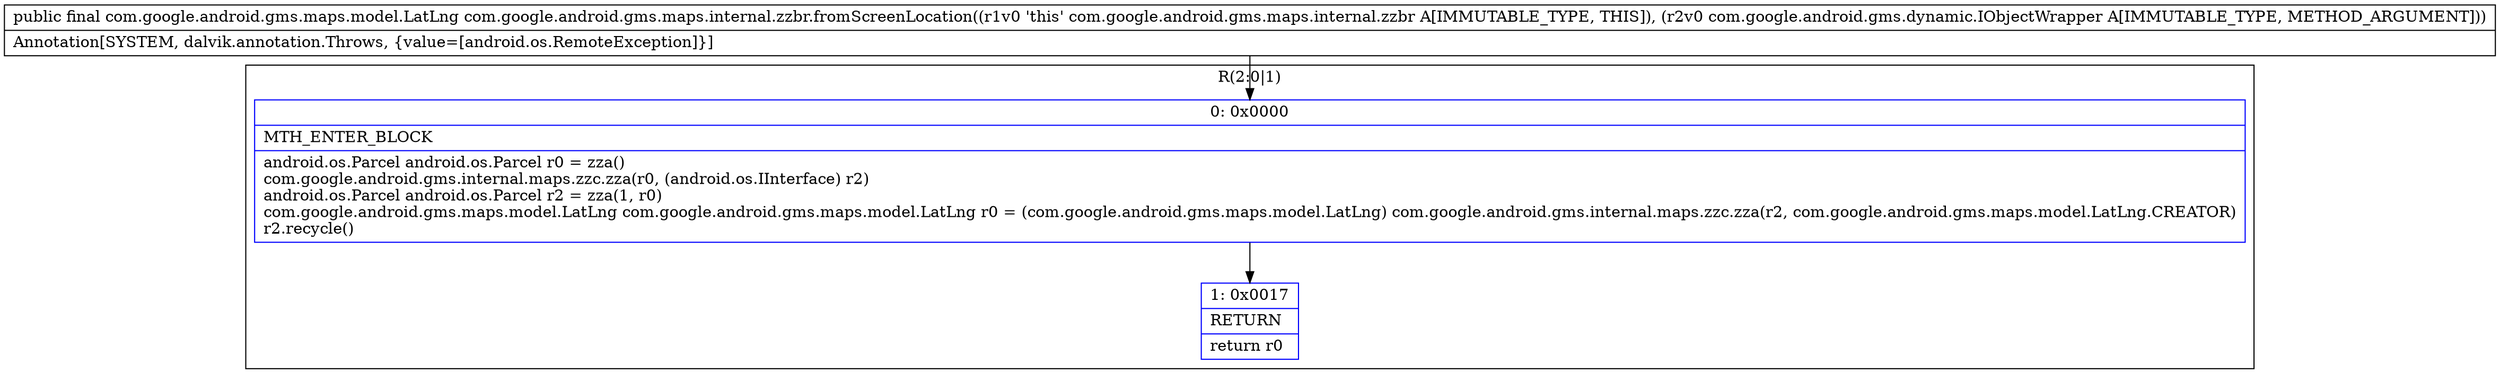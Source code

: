 digraph "CFG forcom.google.android.gms.maps.internal.zzbr.fromScreenLocation(Lcom\/google\/android\/gms\/dynamic\/IObjectWrapper;)Lcom\/google\/android\/gms\/maps\/model\/LatLng;" {
subgraph cluster_Region_1662853367 {
label = "R(2:0|1)";
node [shape=record,color=blue];
Node_0 [shape=record,label="{0\:\ 0x0000|MTH_ENTER_BLOCK\l|android.os.Parcel android.os.Parcel r0 = zza()\lcom.google.android.gms.internal.maps.zzc.zza(r0, (android.os.IInterface) r2)\landroid.os.Parcel android.os.Parcel r2 = zza(1, r0)\lcom.google.android.gms.maps.model.LatLng com.google.android.gms.maps.model.LatLng r0 = (com.google.android.gms.maps.model.LatLng) com.google.android.gms.internal.maps.zzc.zza(r2, com.google.android.gms.maps.model.LatLng.CREATOR)\lr2.recycle()\l}"];
Node_1 [shape=record,label="{1\:\ 0x0017|RETURN\l|return r0\l}"];
}
MethodNode[shape=record,label="{public final com.google.android.gms.maps.model.LatLng com.google.android.gms.maps.internal.zzbr.fromScreenLocation((r1v0 'this' com.google.android.gms.maps.internal.zzbr A[IMMUTABLE_TYPE, THIS]), (r2v0 com.google.android.gms.dynamic.IObjectWrapper A[IMMUTABLE_TYPE, METHOD_ARGUMENT]))  | Annotation[SYSTEM, dalvik.annotation.Throws, \{value=[android.os.RemoteException]\}]\l}"];
MethodNode -> Node_0;
Node_0 -> Node_1;
}

